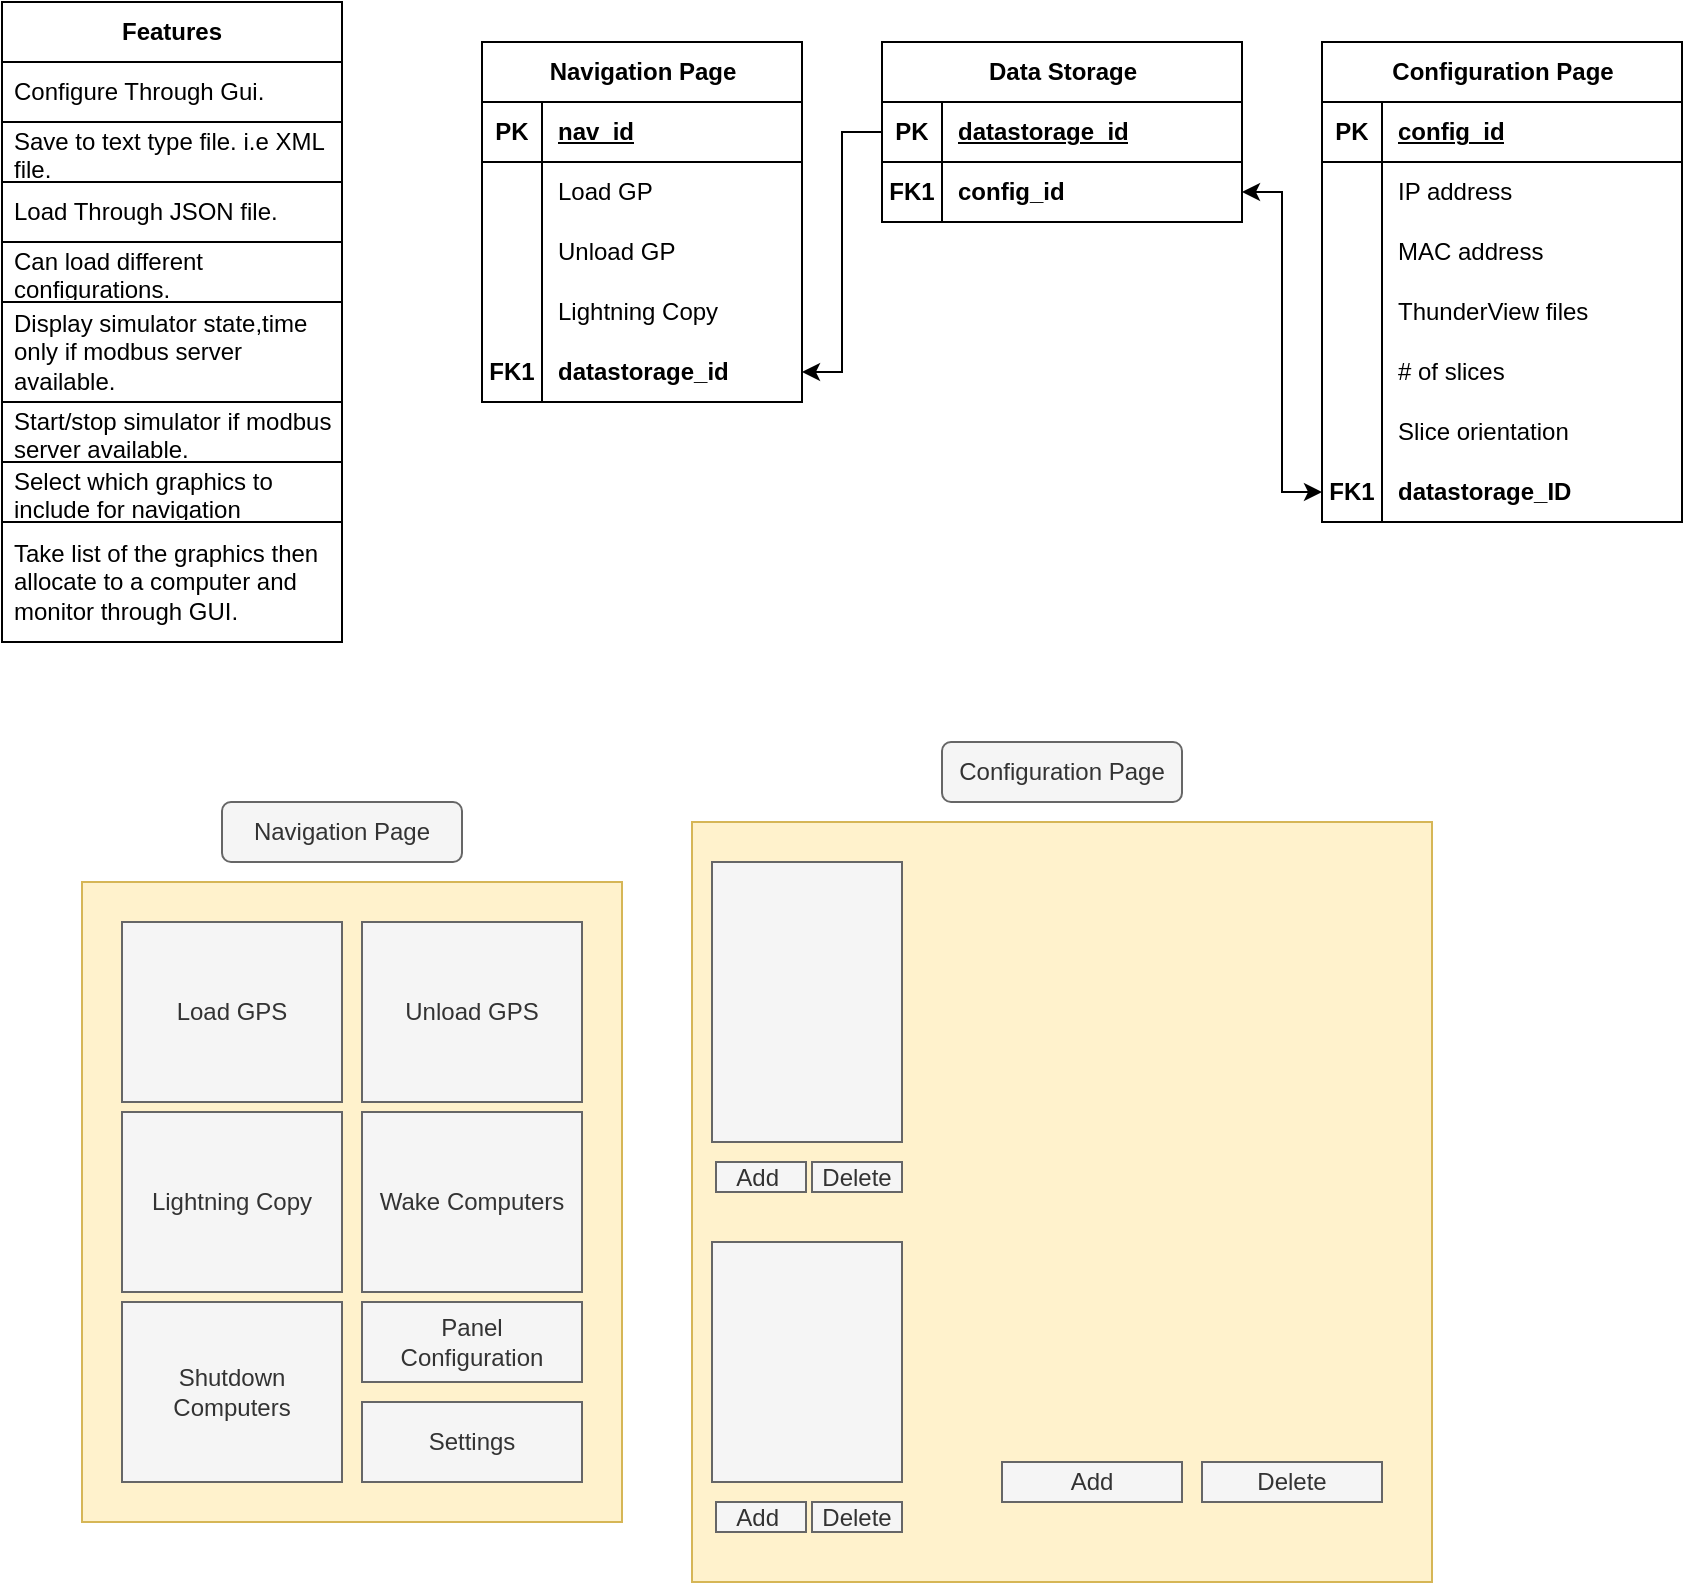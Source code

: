 <mxfile version="22.1.2" type="device">
  <diagram name="Page-1" id="l4BXJL_ixx2tf4eaIrTP">
    <mxGraphModel dx="941" dy="704" grid="1" gridSize="10" guides="1" tooltips="1" connect="1" arrows="1" fold="1" page="1" pageScale="1" pageWidth="850" pageHeight="1100" math="0" shadow="0">
      <root>
        <mxCell id="0" />
        <mxCell id="1" parent="0" />
        <mxCell id="05Ht6eD-vF9q2f4KRF_v-9" value="" style="rounded=0;whiteSpace=wrap;html=1;fillColor=#fff2cc;strokeColor=#d6b656;" vertex="1" parent="1">
          <mxGeometry x="40" y="440" width="270" height="320" as="geometry" />
        </mxCell>
        <mxCell id="CMSwks_SXw8aA6HGlpsy-14" value="Navigation Page" style="shape=table;startSize=30;container=1;collapsible=1;childLayout=tableLayout;fixedRows=1;rowLines=0;fontStyle=1;align=center;resizeLast=1;html=1;" parent="1" vertex="1">
          <mxGeometry x="240" y="20" width="160" height="180" as="geometry">
            <mxRectangle x="80" y="40" width="90" height="30" as="alternateBounds" />
          </mxGeometry>
        </mxCell>
        <mxCell id="CMSwks_SXw8aA6HGlpsy-15" value="" style="shape=tableRow;horizontal=0;startSize=0;swimlaneHead=0;swimlaneBody=0;fillColor=none;collapsible=0;dropTarget=0;points=[[0,0.5],[1,0.5]];portConstraint=eastwest;top=0;left=0;right=0;bottom=1;" parent="CMSwks_SXw8aA6HGlpsy-14" vertex="1">
          <mxGeometry y="30" width="160" height="30" as="geometry" />
        </mxCell>
        <mxCell id="CMSwks_SXw8aA6HGlpsy-16" value="PK" style="shape=partialRectangle;connectable=0;fillColor=none;top=0;left=0;bottom=0;right=0;fontStyle=1;overflow=hidden;whiteSpace=wrap;html=1;" parent="CMSwks_SXw8aA6HGlpsy-15" vertex="1">
          <mxGeometry width="30" height="30" as="geometry">
            <mxRectangle width="30" height="30" as="alternateBounds" />
          </mxGeometry>
        </mxCell>
        <mxCell id="CMSwks_SXw8aA6HGlpsy-17" value="nav_id" style="shape=partialRectangle;connectable=0;fillColor=none;top=0;left=0;bottom=0;right=0;align=left;spacingLeft=6;fontStyle=5;overflow=hidden;whiteSpace=wrap;html=1;" parent="CMSwks_SXw8aA6HGlpsy-15" vertex="1">
          <mxGeometry x="30" width="130" height="30" as="geometry">
            <mxRectangle width="130" height="30" as="alternateBounds" />
          </mxGeometry>
        </mxCell>
        <mxCell id="CMSwks_SXw8aA6HGlpsy-18" value="" style="shape=tableRow;horizontal=0;startSize=0;swimlaneHead=0;swimlaneBody=0;fillColor=none;collapsible=0;dropTarget=0;points=[[0,0.5],[1,0.5]];portConstraint=eastwest;top=0;left=0;right=0;bottom=0;" parent="CMSwks_SXw8aA6HGlpsy-14" vertex="1">
          <mxGeometry y="60" width="160" height="30" as="geometry" />
        </mxCell>
        <mxCell id="CMSwks_SXw8aA6HGlpsy-19" value="" style="shape=partialRectangle;connectable=0;fillColor=none;top=0;left=0;bottom=0;right=0;editable=1;overflow=hidden;whiteSpace=wrap;html=1;" parent="CMSwks_SXw8aA6HGlpsy-18" vertex="1">
          <mxGeometry width="30" height="30" as="geometry">
            <mxRectangle width="30" height="30" as="alternateBounds" />
          </mxGeometry>
        </mxCell>
        <mxCell id="CMSwks_SXw8aA6HGlpsy-20" value="Load GP" style="shape=partialRectangle;connectable=0;fillColor=none;top=0;left=0;bottom=0;right=0;align=left;spacingLeft=6;overflow=hidden;whiteSpace=wrap;html=1;" parent="CMSwks_SXw8aA6HGlpsy-18" vertex="1">
          <mxGeometry x="30" width="130" height="30" as="geometry">
            <mxRectangle width="130" height="30" as="alternateBounds" />
          </mxGeometry>
        </mxCell>
        <mxCell id="CMSwks_SXw8aA6HGlpsy-21" value="" style="shape=tableRow;horizontal=0;startSize=0;swimlaneHead=0;swimlaneBody=0;fillColor=none;collapsible=0;dropTarget=0;points=[[0,0.5],[1,0.5]];portConstraint=eastwest;top=0;left=0;right=0;bottom=0;" parent="CMSwks_SXw8aA6HGlpsy-14" vertex="1">
          <mxGeometry y="90" width="160" height="30" as="geometry" />
        </mxCell>
        <mxCell id="CMSwks_SXw8aA6HGlpsy-22" value="" style="shape=partialRectangle;connectable=0;fillColor=none;top=0;left=0;bottom=0;right=0;editable=1;overflow=hidden;whiteSpace=wrap;html=1;" parent="CMSwks_SXw8aA6HGlpsy-21" vertex="1">
          <mxGeometry width="30" height="30" as="geometry">
            <mxRectangle width="30" height="30" as="alternateBounds" />
          </mxGeometry>
        </mxCell>
        <mxCell id="CMSwks_SXw8aA6HGlpsy-23" value="Unload GP" style="shape=partialRectangle;connectable=0;fillColor=none;top=0;left=0;bottom=0;right=0;align=left;spacingLeft=6;overflow=hidden;whiteSpace=wrap;html=1;" parent="CMSwks_SXw8aA6HGlpsy-21" vertex="1">
          <mxGeometry x="30" width="130" height="30" as="geometry">
            <mxRectangle width="130" height="30" as="alternateBounds" />
          </mxGeometry>
        </mxCell>
        <mxCell id="CMSwks_SXw8aA6HGlpsy-24" value="" style="shape=tableRow;horizontal=0;startSize=0;swimlaneHead=0;swimlaneBody=0;fillColor=none;collapsible=0;dropTarget=0;points=[[0,0.5],[1,0.5]];portConstraint=eastwest;top=0;left=0;right=0;bottom=0;" parent="CMSwks_SXw8aA6HGlpsy-14" vertex="1">
          <mxGeometry y="120" width="160" height="30" as="geometry" />
        </mxCell>
        <mxCell id="CMSwks_SXw8aA6HGlpsy-25" value="" style="shape=partialRectangle;connectable=0;fillColor=none;top=0;left=0;bottom=0;right=0;editable=1;overflow=hidden;whiteSpace=wrap;html=1;" parent="CMSwks_SXw8aA6HGlpsy-24" vertex="1">
          <mxGeometry width="30" height="30" as="geometry">
            <mxRectangle width="30" height="30" as="alternateBounds" />
          </mxGeometry>
        </mxCell>
        <mxCell id="CMSwks_SXw8aA6HGlpsy-26" value="Lightning Copy" style="shape=partialRectangle;connectable=0;fillColor=none;top=0;left=0;bottom=0;right=0;align=left;spacingLeft=6;overflow=hidden;whiteSpace=wrap;html=1;" parent="CMSwks_SXw8aA6HGlpsy-24" vertex="1">
          <mxGeometry x="30" width="130" height="30" as="geometry">
            <mxRectangle width="130" height="30" as="alternateBounds" />
          </mxGeometry>
        </mxCell>
        <mxCell id="CMSwks_SXw8aA6HGlpsy-169" value="" style="shape=tableRow;horizontal=0;startSize=0;swimlaneHead=0;swimlaneBody=0;fillColor=none;collapsible=0;dropTarget=0;points=[[0,0.5],[1,0.5]];portConstraint=eastwest;top=0;left=0;right=0;bottom=0;" parent="CMSwks_SXw8aA6HGlpsy-14" vertex="1">
          <mxGeometry y="150" width="160" height="30" as="geometry" />
        </mxCell>
        <mxCell id="CMSwks_SXw8aA6HGlpsy-170" value="&lt;b&gt;FK1&lt;/b&gt;" style="shape=partialRectangle;connectable=0;fillColor=none;top=0;left=0;bottom=0;right=0;editable=1;overflow=hidden;whiteSpace=wrap;html=1;" parent="CMSwks_SXw8aA6HGlpsy-169" vertex="1">
          <mxGeometry width="30" height="30" as="geometry">
            <mxRectangle width="30" height="30" as="alternateBounds" />
          </mxGeometry>
        </mxCell>
        <mxCell id="CMSwks_SXw8aA6HGlpsy-171" value="&lt;b&gt;datastorage_id&lt;/b&gt;" style="shape=partialRectangle;connectable=0;fillColor=none;top=0;left=0;bottom=0;right=0;align=left;spacingLeft=6;overflow=hidden;whiteSpace=wrap;html=1;" parent="CMSwks_SXw8aA6HGlpsy-169" vertex="1">
          <mxGeometry x="30" width="130" height="30" as="geometry">
            <mxRectangle width="130" height="30" as="alternateBounds" />
          </mxGeometry>
        </mxCell>
        <mxCell id="CMSwks_SXw8aA6HGlpsy-108" value="Configuration Page" style="shape=table;startSize=30;container=1;collapsible=1;childLayout=tableLayout;fixedRows=1;rowLines=0;fontStyle=1;align=center;resizeLast=1;html=1;" parent="1" vertex="1">
          <mxGeometry x="660" y="20" width="180" height="240" as="geometry">
            <mxRectangle x="80" y="40" width="90" height="30" as="alternateBounds" />
          </mxGeometry>
        </mxCell>
        <mxCell id="CMSwks_SXw8aA6HGlpsy-109" value="" style="shape=tableRow;horizontal=0;startSize=0;swimlaneHead=0;swimlaneBody=0;fillColor=none;collapsible=0;dropTarget=0;points=[[0,0.5],[1,0.5]];portConstraint=eastwest;top=0;left=0;right=0;bottom=1;" parent="CMSwks_SXw8aA6HGlpsy-108" vertex="1">
          <mxGeometry y="30" width="180" height="30" as="geometry" />
        </mxCell>
        <mxCell id="CMSwks_SXw8aA6HGlpsy-110" value="PK" style="shape=partialRectangle;connectable=0;fillColor=none;top=0;left=0;bottom=0;right=0;fontStyle=1;overflow=hidden;whiteSpace=wrap;html=1;" parent="CMSwks_SXw8aA6HGlpsy-109" vertex="1">
          <mxGeometry width="30" height="30" as="geometry">
            <mxRectangle width="30" height="30" as="alternateBounds" />
          </mxGeometry>
        </mxCell>
        <mxCell id="CMSwks_SXw8aA6HGlpsy-111" value="config_id" style="shape=partialRectangle;connectable=0;fillColor=none;top=0;left=0;bottom=0;right=0;align=left;spacingLeft=6;fontStyle=5;overflow=hidden;whiteSpace=wrap;html=1;" parent="CMSwks_SXw8aA6HGlpsy-109" vertex="1">
          <mxGeometry x="30" width="150" height="30" as="geometry">
            <mxRectangle width="150" height="30" as="alternateBounds" />
          </mxGeometry>
        </mxCell>
        <mxCell id="CMSwks_SXw8aA6HGlpsy-112" value="" style="shape=tableRow;horizontal=0;startSize=0;swimlaneHead=0;swimlaneBody=0;fillColor=none;collapsible=0;dropTarget=0;points=[[0,0.5],[1,0.5]];portConstraint=eastwest;top=0;left=0;right=0;bottom=0;" parent="CMSwks_SXw8aA6HGlpsy-108" vertex="1">
          <mxGeometry y="60" width="180" height="30" as="geometry" />
        </mxCell>
        <mxCell id="CMSwks_SXw8aA6HGlpsy-113" value="" style="shape=partialRectangle;connectable=0;fillColor=none;top=0;left=0;bottom=0;right=0;editable=1;overflow=hidden;whiteSpace=wrap;html=1;" parent="CMSwks_SXw8aA6HGlpsy-112" vertex="1">
          <mxGeometry width="30" height="30" as="geometry">
            <mxRectangle width="30" height="30" as="alternateBounds" />
          </mxGeometry>
        </mxCell>
        <mxCell id="CMSwks_SXw8aA6HGlpsy-114" value="IP address" style="shape=partialRectangle;connectable=0;fillColor=none;top=0;left=0;bottom=0;right=0;align=left;spacingLeft=6;overflow=hidden;whiteSpace=wrap;html=1;" parent="CMSwks_SXw8aA6HGlpsy-112" vertex="1">
          <mxGeometry x="30" width="150" height="30" as="geometry">
            <mxRectangle width="150" height="30" as="alternateBounds" />
          </mxGeometry>
        </mxCell>
        <mxCell id="CMSwks_SXw8aA6HGlpsy-175" value="" style="shape=tableRow;horizontal=0;startSize=0;swimlaneHead=0;swimlaneBody=0;fillColor=none;collapsible=0;dropTarget=0;points=[[0,0.5],[1,0.5]];portConstraint=eastwest;top=0;left=0;right=0;bottom=0;" parent="CMSwks_SXw8aA6HGlpsy-108" vertex="1">
          <mxGeometry y="90" width="180" height="30" as="geometry" />
        </mxCell>
        <mxCell id="CMSwks_SXw8aA6HGlpsy-176" value="" style="shape=partialRectangle;connectable=0;fillColor=none;top=0;left=0;bottom=0;right=0;editable=1;overflow=hidden;whiteSpace=wrap;html=1;" parent="CMSwks_SXw8aA6HGlpsy-175" vertex="1">
          <mxGeometry width="30" height="30" as="geometry">
            <mxRectangle width="30" height="30" as="alternateBounds" />
          </mxGeometry>
        </mxCell>
        <mxCell id="CMSwks_SXw8aA6HGlpsy-177" value="MAC address" style="shape=partialRectangle;connectable=0;fillColor=none;top=0;left=0;bottom=0;right=0;align=left;spacingLeft=6;overflow=hidden;whiteSpace=wrap;html=1;" parent="CMSwks_SXw8aA6HGlpsy-175" vertex="1">
          <mxGeometry x="30" width="150" height="30" as="geometry">
            <mxRectangle width="150" height="30" as="alternateBounds" />
          </mxGeometry>
        </mxCell>
        <mxCell id="CMSwks_SXw8aA6HGlpsy-115" value="" style="shape=tableRow;horizontal=0;startSize=0;swimlaneHead=0;swimlaneBody=0;fillColor=none;collapsible=0;dropTarget=0;points=[[0,0.5],[1,0.5]];portConstraint=eastwest;top=0;left=0;right=0;bottom=0;" parent="CMSwks_SXw8aA6HGlpsy-108" vertex="1">
          <mxGeometry y="120" width="180" height="30" as="geometry" />
        </mxCell>
        <mxCell id="CMSwks_SXw8aA6HGlpsy-116" value="" style="shape=partialRectangle;connectable=0;fillColor=none;top=0;left=0;bottom=0;right=0;editable=1;overflow=hidden;whiteSpace=wrap;html=1;" parent="CMSwks_SXw8aA6HGlpsy-115" vertex="1">
          <mxGeometry width="30" height="30" as="geometry">
            <mxRectangle width="30" height="30" as="alternateBounds" />
          </mxGeometry>
        </mxCell>
        <mxCell id="CMSwks_SXw8aA6HGlpsy-117" value="ThunderView files" style="shape=partialRectangle;connectable=0;fillColor=none;top=0;left=0;bottom=0;right=0;align=left;spacingLeft=6;overflow=hidden;whiteSpace=wrap;html=1;" parent="CMSwks_SXw8aA6HGlpsy-115" vertex="1">
          <mxGeometry x="30" width="150" height="30" as="geometry">
            <mxRectangle width="150" height="30" as="alternateBounds" />
          </mxGeometry>
        </mxCell>
        <mxCell id="CMSwks_SXw8aA6HGlpsy-118" value="" style="shape=tableRow;horizontal=0;startSize=0;swimlaneHead=0;swimlaneBody=0;fillColor=none;collapsible=0;dropTarget=0;points=[[0,0.5],[1,0.5]];portConstraint=eastwest;top=0;left=0;right=0;bottom=0;" parent="CMSwks_SXw8aA6HGlpsy-108" vertex="1">
          <mxGeometry y="150" width="180" height="30" as="geometry" />
        </mxCell>
        <mxCell id="CMSwks_SXw8aA6HGlpsy-119" value="" style="shape=partialRectangle;connectable=0;fillColor=none;top=0;left=0;bottom=0;right=0;editable=1;overflow=hidden;whiteSpace=wrap;html=1;" parent="CMSwks_SXw8aA6HGlpsy-118" vertex="1">
          <mxGeometry width="30" height="30" as="geometry">
            <mxRectangle width="30" height="30" as="alternateBounds" />
          </mxGeometry>
        </mxCell>
        <mxCell id="CMSwks_SXw8aA6HGlpsy-120" value="# of slices" style="shape=partialRectangle;connectable=0;fillColor=none;top=0;left=0;bottom=0;right=0;align=left;spacingLeft=6;overflow=hidden;whiteSpace=wrap;html=1;" parent="CMSwks_SXw8aA6HGlpsy-118" vertex="1">
          <mxGeometry x="30" width="150" height="30" as="geometry">
            <mxRectangle width="150" height="30" as="alternateBounds" />
          </mxGeometry>
        </mxCell>
        <mxCell id="CMSwks_SXw8aA6HGlpsy-127" value="" style="shape=tableRow;horizontal=0;startSize=0;swimlaneHead=0;swimlaneBody=0;fillColor=none;collapsible=0;dropTarget=0;points=[[0,0.5],[1,0.5]];portConstraint=eastwest;top=0;left=0;right=0;bottom=0;" parent="CMSwks_SXw8aA6HGlpsy-108" vertex="1">
          <mxGeometry y="180" width="180" height="30" as="geometry" />
        </mxCell>
        <mxCell id="CMSwks_SXw8aA6HGlpsy-128" value="" style="shape=partialRectangle;connectable=0;fillColor=none;top=0;left=0;bottom=0;right=0;editable=1;overflow=hidden;whiteSpace=wrap;html=1;" parent="CMSwks_SXw8aA6HGlpsy-127" vertex="1">
          <mxGeometry width="30" height="30" as="geometry">
            <mxRectangle width="30" height="30" as="alternateBounds" />
          </mxGeometry>
        </mxCell>
        <mxCell id="CMSwks_SXw8aA6HGlpsy-129" value="Slice orientation" style="shape=partialRectangle;connectable=0;fillColor=none;top=0;left=0;bottom=0;right=0;align=left;spacingLeft=6;overflow=hidden;whiteSpace=wrap;html=1;" parent="CMSwks_SXw8aA6HGlpsy-127" vertex="1">
          <mxGeometry x="30" width="150" height="30" as="geometry">
            <mxRectangle width="150" height="30" as="alternateBounds" />
          </mxGeometry>
        </mxCell>
        <mxCell id="CMSwks_SXw8aA6HGlpsy-199" value="" style="shape=tableRow;horizontal=0;startSize=0;swimlaneHead=0;swimlaneBody=0;fillColor=none;collapsible=0;dropTarget=0;points=[[0,0.5],[1,0.5]];portConstraint=eastwest;top=0;left=0;right=0;bottom=0;" parent="CMSwks_SXw8aA6HGlpsy-108" vertex="1">
          <mxGeometry y="210" width="180" height="30" as="geometry" />
        </mxCell>
        <mxCell id="CMSwks_SXw8aA6HGlpsy-200" value="FK1" style="shape=partialRectangle;connectable=0;fillColor=none;top=0;left=0;bottom=0;right=0;editable=1;overflow=hidden;whiteSpace=wrap;html=1;fontStyle=1" parent="CMSwks_SXw8aA6HGlpsy-199" vertex="1">
          <mxGeometry width="30" height="30" as="geometry">
            <mxRectangle width="30" height="30" as="alternateBounds" />
          </mxGeometry>
        </mxCell>
        <mxCell id="CMSwks_SXw8aA6HGlpsy-201" value="&lt;b&gt;datastorage_ID&lt;/b&gt;" style="shape=partialRectangle;connectable=0;fillColor=none;top=0;left=0;bottom=0;right=0;align=left;spacingLeft=6;overflow=hidden;whiteSpace=wrap;html=1;" parent="CMSwks_SXw8aA6HGlpsy-199" vertex="1">
          <mxGeometry x="30" width="150" height="30" as="geometry">
            <mxRectangle width="150" height="30" as="alternateBounds" />
          </mxGeometry>
        </mxCell>
        <mxCell id="CMSwks_SXw8aA6HGlpsy-130" value="Data Storage" style="shape=table;startSize=30;container=1;collapsible=1;childLayout=tableLayout;fixedRows=1;rowLines=0;fontStyle=1;align=center;resizeLast=1;html=1;" parent="1" vertex="1">
          <mxGeometry x="440" y="20" width="180" height="90" as="geometry" />
        </mxCell>
        <mxCell id="CMSwks_SXw8aA6HGlpsy-131" value="" style="shape=tableRow;horizontal=0;startSize=0;swimlaneHead=0;swimlaneBody=0;fillColor=none;collapsible=0;dropTarget=0;points=[[0,0.5],[1,0.5]];portConstraint=eastwest;top=0;left=0;right=0;bottom=1;" parent="CMSwks_SXw8aA6HGlpsy-130" vertex="1">
          <mxGeometry y="30" width="180" height="30" as="geometry" />
        </mxCell>
        <mxCell id="CMSwks_SXw8aA6HGlpsy-132" value="PK" style="shape=partialRectangle;connectable=0;fillColor=none;top=0;left=0;bottom=0;right=0;fontStyle=1;overflow=hidden;whiteSpace=wrap;html=1;" parent="CMSwks_SXw8aA6HGlpsy-131" vertex="1">
          <mxGeometry width="30" height="30" as="geometry">
            <mxRectangle width="30" height="30" as="alternateBounds" />
          </mxGeometry>
        </mxCell>
        <mxCell id="CMSwks_SXw8aA6HGlpsy-133" value="datastorage_id" style="shape=partialRectangle;connectable=0;fillColor=none;top=0;left=0;bottom=0;right=0;align=left;spacingLeft=6;fontStyle=5;overflow=hidden;whiteSpace=wrap;html=1;" parent="CMSwks_SXw8aA6HGlpsy-131" vertex="1">
          <mxGeometry x="30" width="150" height="30" as="geometry">
            <mxRectangle width="150" height="30" as="alternateBounds" />
          </mxGeometry>
        </mxCell>
        <mxCell id="CMSwks_SXw8aA6HGlpsy-140" value="" style="shape=tableRow;horizontal=0;startSize=0;swimlaneHead=0;swimlaneBody=0;fillColor=none;collapsible=0;dropTarget=0;points=[[0,0.5],[1,0.5]];portConstraint=eastwest;top=0;left=0;right=0;bottom=0;" parent="CMSwks_SXw8aA6HGlpsy-130" vertex="1">
          <mxGeometry y="60" width="180" height="30" as="geometry" />
        </mxCell>
        <mxCell id="CMSwks_SXw8aA6HGlpsy-141" value="&lt;b&gt;FK1&lt;/b&gt;" style="shape=partialRectangle;connectable=0;fillColor=none;top=0;left=0;bottom=0;right=0;editable=1;overflow=hidden;whiteSpace=wrap;html=1;" parent="CMSwks_SXw8aA6HGlpsy-140" vertex="1">
          <mxGeometry width="30" height="30" as="geometry">
            <mxRectangle width="30" height="30" as="alternateBounds" />
          </mxGeometry>
        </mxCell>
        <mxCell id="CMSwks_SXw8aA6HGlpsy-142" value="config_id" style="shape=partialRectangle;connectable=0;fillColor=none;top=0;left=0;bottom=0;right=0;align=left;spacingLeft=6;overflow=hidden;whiteSpace=wrap;html=1;fontStyle=1" parent="CMSwks_SXw8aA6HGlpsy-140" vertex="1">
          <mxGeometry x="30" width="150" height="30" as="geometry">
            <mxRectangle width="150" height="30" as="alternateBounds" />
          </mxGeometry>
        </mxCell>
        <mxCell id="CMSwks_SXw8aA6HGlpsy-206" style="edgeStyle=orthogonalEdgeStyle;rounded=0;orthogonalLoop=1;jettySize=auto;html=1;exitX=0;exitY=0.5;exitDx=0;exitDy=0;entryX=1;entryY=0.5;entryDx=0;entryDy=0;" parent="1" source="CMSwks_SXw8aA6HGlpsy-131" target="CMSwks_SXw8aA6HGlpsy-169" edge="1">
          <mxGeometry relative="1" as="geometry" />
        </mxCell>
        <mxCell id="CMSwks_SXw8aA6HGlpsy-208" value="" style="endArrow=classic;startArrow=classic;html=1;rounded=0;entryX=1;entryY=0.5;entryDx=0;entryDy=0;exitX=0;exitY=0.5;exitDx=0;exitDy=0;" parent="1" source="CMSwks_SXw8aA6HGlpsy-199" target="CMSwks_SXw8aA6HGlpsy-140" edge="1">
          <mxGeometry width="50" height="50" relative="1" as="geometry">
            <mxPoint x="560" y="170" as="sourcePoint" />
            <mxPoint x="610" y="120" as="targetPoint" />
            <Array as="points">
              <mxPoint x="640" y="245" />
              <mxPoint x="640" y="95" />
            </Array>
          </mxGeometry>
        </mxCell>
        <mxCell id="hQ8b-HLjXBlwuHxegEWK-1" value="&lt;b&gt;Features&lt;/b&gt;" style="swimlane;fontStyle=0;childLayout=stackLayout;horizontal=1;startSize=30;horizontalStack=0;resizeParent=1;resizeParentMax=0;resizeLast=0;collapsible=1;marginBottom=0;whiteSpace=wrap;html=1;" parent="1" vertex="1">
          <mxGeometry width="170" height="320" as="geometry" />
        </mxCell>
        <mxCell id="hQ8b-HLjXBlwuHxegEWK-2" value="Configure Through Gui." style="text;strokeColor=default;fillColor=none;align=left;verticalAlign=middle;spacingLeft=4;spacingRight=4;overflow=hidden;points=[[0,0.5],[1,0.5]];portConstraint=eastwest;rotatable=0;whiteSpace=wrap;html=1;shadow=0;" parent="hQ8b-HLjXBlwuHxegEWK-1" vertex="1">
          <mxGeometry y="30" width="170" height="30" as="geometry" />
        </mxCell>
        <mxCell id="hQ8b-HLjXBlwuHxegEWK-3" value="Save to text type file. i.e XML file." style="text;strokeColor=default;fillColor=none;align=left;verticalAlign=middle;spacingLeft=4;spacingRight=4;overflow=hidden;points=[[0,0.5],[1,0.5]];portConstraint=eastwest;rotatable=0;whiteSpace=wrap;html=1;" parent="hQ8b-HLjXBlwuHxegEWK-1" vertex="1">
          <mxGeometry y="60" width="170" height="30" as="geometry" />
        </mxCell>
        <mxCell id="hQ8b-HLjXBlwuHxegEWK-5" value="Load Through JSON file." style="text;strokeColor=default;fillColor=none;align=left;verticalAlign=middle;spacingLeft=4;spacingRight=4;overflow=hidden;points=[[0,0.5],[1,0.5]];portConstraint=eastwest;rotatable=0;whiteSpace=wrap;html=1;" parent="hQ8b-HLjXBlwuHxegEWK-1" vertex="1">
          <mxGeometry y="90" width="170" height="30" as="geometry" />
        </mxCell>
        <mxCell id="hQ8b-HLjXBlwuHxegEWK-7" value="Can load different configurations." style="text;strokeColor=default;fillColor=none;align=left;verticalAlign=middle;spacingLeft=4;spacingRight=4;overflow=hidden;points=[[0,0.5],[1,0.5]];portConstraint=eastwest;rotatable=0;whiteSpace=wrap;html=1;" parent="hQ8b-HLjXBlwuHxegEWK-1" vertex="1">
          <mxGeometry y="120" width="170" height="30" as="geometry" />
        </mxCell>
        <mxCell id="hQ8b-HLjXBlwuHxegEWK-8" value="Display simulator state,time only if modbus server available." style="text;strokeColor=default;fillColor=none;align=left;verticalAlign=middle;spacingLeft=4;spacingRight=4;overflow=hidden;points=[[0,0.5],[1,0.5]];portConstraint=eastwest;rotatable=0;whiteSpace=wrap;html=1;perimeterSpacing=1;strokeWidth=1;" parent="hQ8b-HLjXBlwuHxegEWK-1" vertex="1">
          <mxGeometry y="150" width="170" height="50" as="geometry" />
        </mxCell>
        <mxCell id="hQ8b-HLjXBlwuHxegEWK-9" value="Start/stop simulator if modbus server available." style="text;strokeColor=default;fillColor=none;align=left;verticalAlign=middle;spacingLeft=4;spacingRight=4;overflow=hidden;points=[[0,0.5],[1,0.5]];portConstraint=eastwest;rotatable=0;whiteSpace=wrap;html=1;" parent="hQ8b-HLjXBlwuHxegEWK-1" vertex="1">
          <mxGeometry y="200" width="170" height="30" as="geometry" />
        </mxCell>
        <mxCell id="hQ8b-HLjXBlwuHxegEWK-61" value="Select which graphics to include for navigation" style="text;strokeColor=default;fillColor=none;align=left;verticalAlign=middle;spacingLeft=4;spacingRight=4;overflow=hidden;points=[[0,0.5],[1,0.5]];portConstraint=eastwest;rotatable=0;whiteSpace=wrap;html=1;" parent="hQ8b-HLjXBlwuHxegEWK-1" vertex="1">
          <mxGeometry y="230" width="170" height="30" as="geometry" />
        </mxCell>
        <mxCell id="hQ8b-HLjXBlwuHxegEWK-62" value="Take list of the graphics then allocate to a computer and monitor through GUI." style="text;strokeColor=default;fillColor=none;align=left;verticalAlign=middle;spacingLeft=4;spacingRight=4;overflow=hidden;points=[[0,0.5],[1,0.5]];portConstraint=eastwest;rotatable=0;whiteSpace=wrap;html=1;" parent="hQ8b-HLjXBlwuHxegEWK-1" vertex="1">
          <mxGeometry y="260" width="170" height="60" as="geometry" />
        </mxCell>
        <mxCell id="05Ht6eD-vF9q2f4KRF_v-2" value="Load GPS" style="rounded=0;whiteSpace=wrap;html=1;fillColor=#f5f5f5;fontColor=#333333;strokeColor=#666666;" vertex="1" parent="1">
          <mxGeometry x="60" y="460" width="110" height="90" as="geometry" />
        </mxCell>
        <mxCell id="05Ht6eD-vF9q2f4KRF_v-3" value="Unload GPS" style="rounded=0;whiteSpace=wrap;html=1;fillColor=#f5f5f5;fontColor=#333333;strokeColor=#666666;" vertex="1" parent="1">
          <mxGeometry x="180" y="460" width="110" height="90" as="geometry" />
        </mxCell>
        <mxCell id="05Ht6eD-vF9q2f4KRF_v-4" value="Lightning Copy" style="rounded=0;whiteSpace=wrap;html=1;fillColor=#f5f5f5;fontColor=#333333;strokeColor=#666666;" vertex="1" parent="1">
          <mxGeometry x="60" y="555" width="110" height="90" as="geometry" />
        </mxCell>
        <mxCell id="05Ht6eD-vF9q2f4KRF_v-5" value="Wake Computers" style="rounded=0;whiteSpace=wrap;html=1;fillColor=#f5f5f5;fontColor=#333333;strokeColor=#666666;" vertex="1" parent="1">
          <mxGeometry x="180" y="555" width="110" height="90" as="geometry" />
        </mxCell>
        <mxCell id="05Ht6eD-vF9q2f4KRF_v-6" value="Shutdown Computers" style="rounded=0;whiteSpace=wrap;html=1;fillColor=#f5f5f5;fontColor=#333333;strokeColor=#666666;" vertex="1" parent="1">
          <mxGeometry x="60" y="650" width="110" height="90" as="geometry" />
        </mxCell>
        <mxCell id="05Ht6eD-vF9q2f4KRF_v-7" value="Panel &lt;br&gt;Configuration" style="rounded=0;whiteSpace=wrap;html=1;fillColor=#f5f5f5;fontColor=#333333;strokeColor=#666666;" vertex="1" parent="1">
          <mxGeometry x="180" y="650" width="110" height="40" as="geometry" />
        </mxCell>
        <mxCell id="05Ht6eD-vF9q2f4KRF_v-12" value="Navigation Page" style="rounded=1;whiteSpace=wrap;html=1;fillColor=#f5f5f5;strokeColor=#666666;fontColor=#333333;" vertex="1" parent="1">
          <mxGeometry x="110" y="400" width="120" height="30" as="geometry" />
        </mxCell>
        <mxCell id="05Ht6eD-vF9q2f4KRF_v-13" value="Configuration Page" style="rounded=1;whiteSpace=wrap;html=1;fillColor=#f5f5f5;strokeColor=#666666;fontColor=#333333;" vertex="1" parent="1">
          <mxGeometry x="470" y="370" width="120" height="30" as="geometry" />
        </mxCell>
        <mxCell id="05Ht6eD-vF9q2f4KRF_v-14" value="Settings" style="rounded=0;whiteSpace=wrap;html=1;fillColor=#f5f5f5;fontColor=#333333;strokeColor=#666666;" vertex="1" parent="1">
          <mxGeometry x="180" y="700" width="110" height="40" as="geometry" />
        </mxCell>
        <mxCell id="05Ht6eD-vF9q2f4KRF_v-15" value="" style="rounded=0;whiteSpace=wrap;html=1;fillColor=#fff2cc;strokeColor=#d6b656;" vertex="1" parent="1">
          <mxGeometry x="345" y="410" width="370" height="380" as="geometry" />
        </mxCell>
        <mxCell id="05Ht6eD-vF9q2f4KRF_v-16" value="" style="rounded=0;whiteSpace=wrap;html=1;fillColor=#f5f5f5;fontColor=#333333;strokeColor=#666666;" vertex="1" parent="1">
          <mxGeometry x="355" y="620" width="95" height="120" as="geometry" />
        </mxCell>
        <mxCell id="05Ht6eD-vF9q2f4KRF_v-18" value="Add" style="rounded=0;whiteSpace=wrap;html=1;fillColor=#f5f5f5;fontColor=#333333;strokeColor=#666666;" vertex="1" parent="1">
          <mxGeometry x="500" y="730" width="90" height="20" as="geometry" />
        </mxCell>
        <mxCell id="05Ht6eD-vF9q2f4KRF_v-24" value="Delete" style="rounded=0;whiteSpace=wrap;html=1;fillColor=#f5f5f5;fontColor=#333333;strokeColor=#666666;" vertex="1" parent="1">
          <mxGeometry x="600" y="730" width="90" height="20" as="geometry" />
        </mxCell>
        <mxCell id="05Ht6eD-vF9q2f4KRF_v-26" value="" style="rounded=0;whiteSpace=wrap;html=1;fillColor=#f5f5f5;fontColor=#333333;strokeColor=#666666;" vertex="1" parent="1">
          <mxGeometry x="355" y="430" width="95" height="140" as="geometry" />
        </mxCell>
        <mxCell id="05Ht6eD-vF9q2f4KRF_v-29" value="Add&amp;nbsp;" style="rounded=0;whiteSpace=wrap;html=1;fillColor=#f5f5f5;fontColor=#333333;strokeColor=#666666;" vertex="1" parent="1">
          <mxGeometry x="357" y="580" width="45" height="15" as="geometry" />
        </mxCell>
        <mxCell id="05Ht6eD-vF9q2f4KRF_v-30" value="Delete" style="rounded=0;whiteSpace=wrap;html=1;fillColor=#f5f5f5;fontColor=#333333;strokeColor=#666666;" vertex="1" parent="1">
          <mxGeometry x="405" y="580" width="45" height="15" as="geometry" />
        </mxCell>
        <mxCell id="05Ht6eD-vF9q2f4KRF_v-31" value="Add&amp;nbsp;" style="rounded=0;whiteSpace=wrap;html=1;fillColor=#f5f5f5;fontColor=#333333;strokeColor=#666666;" vertex="1" parent="1">
          <mxGeometry x="357" y="750" width="45" height="15" as="geometry" />
        </mxCell>
        <mxCell id="05Ht6eD-vF9q2f4KRF_v-32" value="Delete" style="rounded=0;whiteSpace=wrap;html=1;fillColor=#f5f5f5;fontColor=#333333;strokeColor=#666666;" vertex="1" parent="1">
          <mxGeometry x="405" y="750" width="45" height="15" as="geometry" />
        </mxCell>
      </root>
    </mxGraphModel>
  </diagram>
</mxfile>
